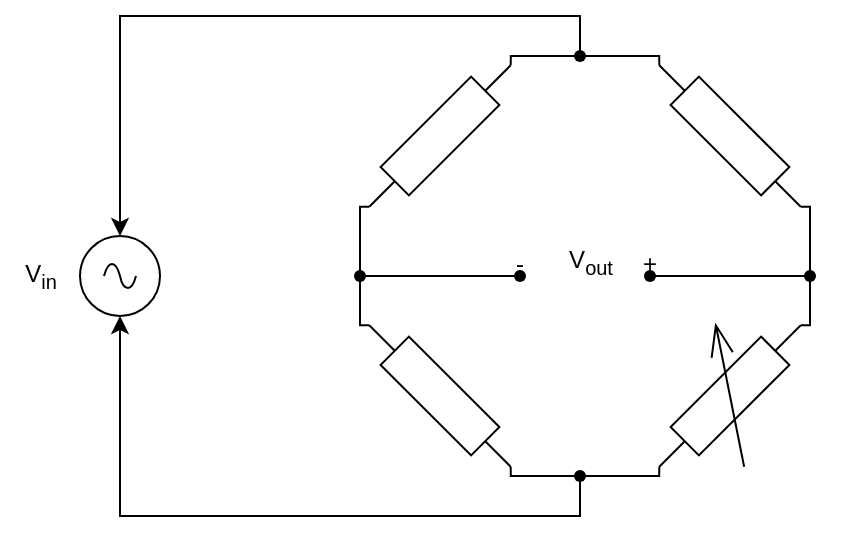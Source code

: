 <mxfile version="28.1.2">
  <diagram name="Page-1" id="qwWDzG1DjPTnBnwiURdU">
    <mxGraphModel dx="677" dy="470" grid="1" gridSize="10" guides="1" tooltips="1" connect="1" arrows="1" fold="1" page="1" pageScale="1" pageWidth="850" pageHeight="1100" math="0" shadow="0">
      <root>
        <mxCell id="0" />
        <mxCell id="1" parent="0" />
        <mxCell id="2zodDaUZDInrij36KbPj-1" value="" style="pointerEvents=1;verticalLabelPosition=bottom;shadow=0;dashed=0;align=center;html=1;verticalAlign=top;shape=mxgraph.electrical.signal_sources.source;aspect=fixed;points=[[0.5,0,0],[1,0.5,0],[0.5,1,0],[0,0.5,0]];elSignalType=ac;" vertex="1" parent="1">
          <mxGeometry x="150" y="240" width="40" height="40" as="geometry" />
        </mxCell>
        <mxCell id="2zodDaUZDInrij36KbPj-2" value="" style="pointerEvents=1;verticalLabelPosition=bottom;shadow=0;dashed=0;align=center;html=1;verticalAlign=top;shape=mxgraph.electrical.resistors.resistor_1;direction=west;rotation=-45;" vertex="1" parent="1">
          <mxGeometry x="280" y="180" width="100" height="20" as="geometry" />
        </mxCell>
        <mxCell id="2zodDaUZDInrij36KbPj-3" value="" style="pointerEvents=1;verticalLabelPosition=bottom;shadow=0;dashed=0;align=center;html=1;verticalAlign=top;shape=mxgraph.electrical.resistors.resistor_1;direction=west;rotation=45;" vertex="1" parent="1">
          <mxGeometry x="424.996" y="179.996" width="100" height="20" as="geometry" />
        </mxCell>
        <mxCell id="2zodDaUZDInrij36KbPj-4" value="" style="pointerEvents=1;verticalLabelPosition=bottom;shadow=0;dashed=0;align=center;html=1;verticalAlign=top;shape=mxgraph.electrical.resistors.variable_resistor_1;rotation=-45;" vertex="1" parent="1">
          <mxGeometry x="425" y="290" width="100" height="60" as="geometry" />
        </mxCell>
        <mxCell id="2zodDaUZDInrij36KbPj-5" value="" style="pointerEvents=1;verticalLabelPosition=bottom;shadow=0;dashed=0;align=center;html=1;verticalAlign=top;shape=mxgraph.electrical.resistors.resistor_1;direction=west;rotation=45;" vertex="1" parent="1">
          <mxGeometry x="279.996" y="309.996" width="100" height="20" as="geometry" />
        </mxCell>
        <mxCell id="2zodDaUZDInrij36KbPj-6" value="" style="shape=waypoint;sketch=0;fillStyle=solid;size=6;pointerEvents=1;points=[];fillColor=none;resizable=0;rotatable=0;perimeter=centerPerimeter;snapToPoint=1;" vertex="1" parent="1">
          <mxGeometry x="280" y="250" width="20" height="20" as="geometry" />
        </mxCell>
        <mxCell id="2zodDaUZDInrij36KbPj-7" value="" style="shape=waypoint;sketch=0;fillStyle=solid;size=6;pointerEvents=1;points=[];fillColor=none;resizable=0;rotatable=0;perimeter=centerPerimeter;snapToPoint=1;" vertex="1" parent="1">
          <mxGeometry x="505" y="250" width="20" height="20" as="geometry" />
        </mxCell>
        <mxCell id="2zodDaUZDInrij36KbPj-10" style="edgeStyle=orthogonalEdgeStyle;rounded=0;orthogonalLoop=1;jettySize=auto;html=1;exitX=1;exitY=0.5;exitDx=0;exitDy=0;exitPerimeter=0;entryX=0.507;entryY=0.738;entryDx=0;entryDy=0;entryPerimeter=0;endArrow=none;endFill=0;" edge="1" parent="1" source="2zodDaUZDInrij36KbPj-5" target="2zodDaUZDInrij36KbPj-6">
          <mxGeometry relative="1" as="geometry" />
        </mxCell>
        <mxCell id="2zodDaUZDInrij36KbPj-12" style="edgeStyle=orthogonalEdgeStyle;rounded=0;orthogonalLoop=1;jettySize=auto;html=1;exitX=1;exitY=0.5;exitDx=0;exitDy=0;exitPerimeter=0;entryX=0.436;entryY=0.262;entryDx=0;entryDy=0;entryPerimeter=0;endArrow=none;endFill=0;" edge="1" parent="1" source="2zodDaUZDInrij36KbPj-2" target="2zodDaUZDInrij36KbPj-6">
          <mxGeometry relative="1" as="geometry" />
        </mxCell>
        <mxCell id="2zodDaUZDInrij36KbPj-13" style="edgeStyle=orthogonalEdgeStyle;rounded=0;orthogonalLoop=1;jettySize=auto;html=1;exitX=1;exitY=0.5;exitDx=0;exitDy=0;exitPerimeter=0;entryX=0.471;entryY=0.905;entryDx=0;entryDy=0;entryPerimeter=0;endArrow=none;endFill=0;" edge="1" parent="1" source="2zodDaUZDInrij36KbPj-4" target="2zodDaUZDInrij36KbPj-7">
          <mxGeometry relative="1" as="geometry" />
        </mxCell>
        <mxCell id="2zodDaUZDInrij36KbPj-14" style="edgeStyle=orthogonalEdgeStyle;rounded=0;orthogonalLoop=1;jettySize=auto;html=1;exitX=0;exitY=0.5;exitDx=0;exitDy=0;exitPerimeter=0;entryX=0.59;entryY=0.095;entryDx=0;entryDy=0;entryPerimeter=0;endArrow=none;endFill=0;" edge="1" parent="1" source="2zodDaUZDInrij36KbPj-3" target="2zodDaUZDInrij36KbPj-7">
          <mxGeometry relative="1" as="geometry" />
        </mxCell>
        <mxCell id="2zodDaUZDInrij36KbPj-15" value="-&#xa;" style="shape=waypoint;sketch=0;fillStyle=solid;size=6;pointerEvents=1;points=[];resizable=0;rotatable=0;perimeter=centerPerimeter;snapToPoint=1;fillColor=default;strokeColor=default;gradientColor=none;strokeWidth=1;perimeterSpacing=0;" vertex="1" parent="1">
          <mxGeometry x="360" y="250" width="20" height="20" as="geometry" />
        </mxCell>
        <mxCell id="2zodDaUZDInrij36KbPj-16" value="+&#xa;" style="shape=waypoint;sketch=0;fillStyle=solid;size=6;pointerEvents=1;points=[];fillColor=none;resizable=0;rotatable=0;perimeter=centerPerimeter;snapToPoint=1;" vertex="1" parent="1">
          <mxGeometry x="425" y="250" width="20" height="20" as="geometry" />
        </mxCell>
        <mxCell id="2zodDaUZDInrij36KbPj-17" style="edgeStyle=orthogonalEdgeStyle;rounded=0;orthogonalLoop=1;jettySize=auto;html=1;entryX=0.34;entryY=0.524;entryDx=0;entryDy=0;entryPerimeter=0;endArrow=none;endFill=0;" edge="1" parent="1" source="2zodDaUZDInrij36KbPj-6" target="2zodDaUZDInrij36KbPj-15">
          <mxGeometry relative="1" as="geometry" />
        </mxCell>
        <mxCell id="2zodDaUZDInrij36KbPj-18" style="edgeStyle=orthogonalEdgeStyle;rounded=0;orthogonalLoop=1;jettySize=auto;html=1;entryX=0.71;entryY=0.429;entryDx=0;entryDy=0;entryPerimeter=0;endArrow=none;endFill=0;" edge="1" parent="1" source="2zodDaUZDInrij36KbPj-7" target="2zodDaUZDInrij36KbPj-16">
          <mxGeometry relative="1" as="geometry" />
        </mxCell>
        <mxCell id="2zodDaUZDInrij36KbPj-19" value="" style="shape=waypoint;sketch=0;fillStyle=solid;size=6;pointerEvents=1;points=[];fillColor=none;resizable=0;rotatable=0;perimeter=centerPerimeter;snapToPoint=1;" vertex="1" parent="1">
          <mxGeometry x="390" y="140" width="20" height="20" as="geometry" />
        </mxCell>
        <mxCell id="2zodDaUZDInrij36KbPj-26" style="edgeStyle=orthogonalEdgeStyle;rounded=0;orthogonalLoop=1;jettySize=auto;html=1;entryX=0;entryY=0.5;entryDx=0;entryDy=0;entryPerimeter=0;endArrow=none;endFill=0;" edge="1" parent="1" source="2zodDaUZDInrij36KbPj-19" target="2zodDaUZDInrij36KbPj-2">
          <mxGeometry relative="1" as="geometry" />
        </mxCell>
        <mxCell id="2zodDaUZDInrij36KbPj-27" style="edgeStyle=orthogonalEdgeStyle;rounded=0;orthogonalLoop=1;jettySize=auto;html=1;entryX=1;entryY=0.5;entryDx=0;entryDy=0;entryPerimeter=0;endArrow=none;endFill=0;" edge="1" parent="1" source="2zodDaUZDInrij36KbPj-19" target="2zodDaUZDInrij36KbPj-3">
          <mxGeometry relative="1" as="geometry" />
        </mxCell>
        <mxCell id="2zodDaUZDInrij36KbPj-28" value="" style="shape=waypoint;sketch=0;fillStyle=solid;size=6;pointerEvents=1;points=[];fillColor=none;resizable=0;rotatable=0;perimeter=centerPerimeter;snapToPoint=1;" vertex="1" parent="1">
          <mxGeometry x="390" y="350" width="20" height="20" as="geometry" />
        </mxCell>
        <mxCell id="2zodDaUZDInrij36KbPj-29" style="edgeStyle=orthogonalEdgeStyle;rounded=0;orthogonalLoop=1;jettySize=auto;html=1;entryX=0;entryY=0.5;entryDx=0;entryDy=0;entryPerimeter=0;endArrow=none;endFill=0;" edge="1" parent="1" source="2zodDaUZDInrij36KbPj-28" target="2zodDaUZDInrij36KbPj-5">
          <mxGeometry relative="1" as="geometry" />
        </mxCell>
        <mxCell id="2zodDaUZDInrij36KbPj-30" style="edgeStyle=orthogonalEdgeStyle;rounded=0;orthogonalLoop=1;jettySize=auto;html=1;entryX=0;entryY=0.5;entryDx=0;entryDy=0;entryPerimeter=0;endArrow=none;endFill=0;" edge="1" parent="1" source="2zodDaUZDInrij36KbPj-28" target="2zodDaUZDInrij36KbPj-4">
          <mxGeometry relative="1" as="geometry" />
        </mxCell>
        <mxCell id="2zodDaUZDInrij36KbPj-32" style="edgeStyle=orthogonalEdgeStyle;rounded=0;orthogonalLoop=1;jettySize=auto;html=1;entryX=0.5;entryY=0;entryDx=0;entryDy=0;entryPerimeter=0;" edge="1" parent="1" source="2zodDaUZDInrij36KbPj-19" target="2zodDaUZDInrij36KbPj-1">
          <mxGeometry relative="1" as="geometry">
            <Array as="points">
              <mxPoint x="400" y="130" />
              <mxPoint x="170" y="130" />
            </Array>
          </mxGeometry>
        </mxCell>
        <mxCell id="2zodDaUZDInrij36KbPj-34" style="edgeStyle=orthogonalEdgeStyle;rounded=0;orthogonalLoop=1;jettySize=auto;html=1;entryX=0.5;entryY=1;entryDx=0;entryDy=0;entryPerimeter=0;" edge="1" parent="1" source="2zodDaUZDInrij36KbPj-28" target="2zodDaUZDInrij36KbPj-1">
          <mxGeometry relative="1" as="geometry">
            <Array as="points">
              <mxPoint x="400" y="380" />
              <mxPoint x="170" y="380" />
            </Array>
          </mxGeometry>
        </mxCell>
        <mxCell id="2zodDaUZDInrij36KbPj-35" value="V&lt;sub&gt;out&lt;/sub&gt;" style="text;html=1;align=center;verticalAlign=middle;resizable=0;points=[];autosize=1;strokeColor=none;fillColor=none;" vertex="1" parent="1">
          <mxGeometry x="385" y="238" width="40" height="30" as="geometry" />
        </mxCell>
        <mxCell id="2zodDaUZDInrij36KbPj-36" value="V&lt;sub&gt;in&lt;/sub&gt;" style="text;html=1;align=center;verticalAlign=middle;resizable=0;points=[];autosize=1;strokeColor=none;fillColor=none;" vertex="1" parent="1">
          <mxGeometry x="110" y="245" width="40" height="30" as="geometry" />
        </mxCell>
      </root>
    </mxGraphModel>
  </diagram>
</mxfile>
